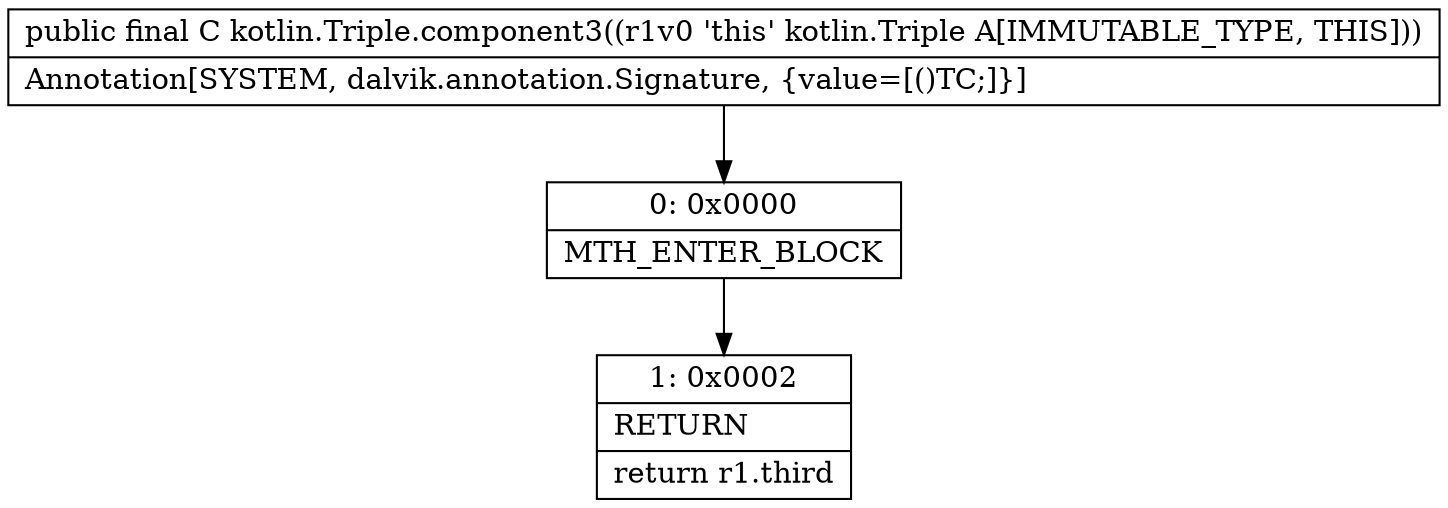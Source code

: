digraph "CFG forkotlin.Triple.component3()Ljava\/lang\/Object;" {
Node_0 [shape=record,label="{0\:\ 0x0000|MTH_ENTER_BLOCK\l}"];
Node_1 [shape=record,label="{1\:\ 0x0002|RETURN\l|return r1.third\l}"];
MethodNode[shape=record,label="{public final C kotlin.Triple.component3((r1v0 'this' kotlin.Triple A[IMMUTABLE_TYPE, THIS]))  | Annotation[SYSTEM, dalvik.annotation.Signature, \{value=[()TC;]\}]\l}"];
MethodNode -> Node_0;
Node_0 -> Node_1;
}


